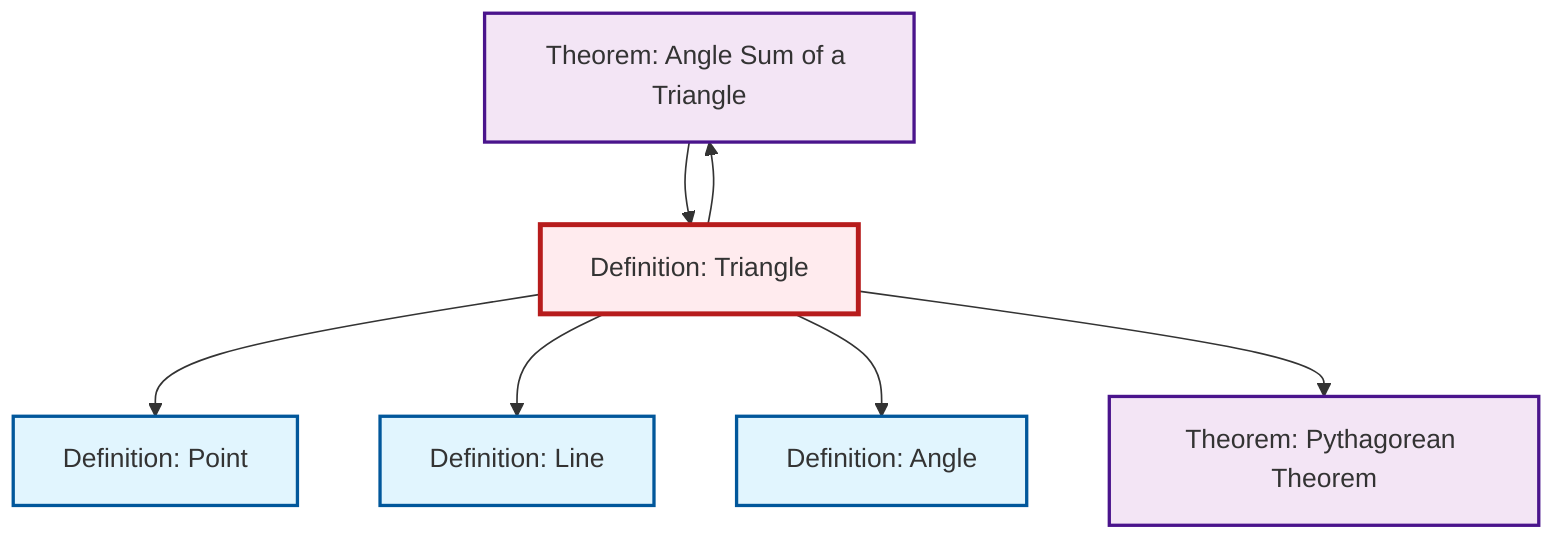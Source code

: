 graph TD
    classDef definition fill:#e1f5fe,stroke:#01579b,stroke-width:2px
    classDef theorem fill:#f3e5f5,stroke:#4a148c,stroke-width:2px
    classDef axiom fill:#fff3e0,stroke:#e65100,stroke-width:2px
    classDef example fill:#e8f5e9,stroke:#1b5e20,stroke-width:2px
    classDef current fill:#ffebee,stroke:#b71c1c,stroke-width:3px
    def-point["Definition: Point"]:::definition
    thm-angle-sum-triangle["Theorem: Angle Sum of a Triangle"]:::theorem
    def-line["Definition: Line"]:::definition
    thm-pythagorean["Theorem: Pythagorean Theorem"]:::theorem
    def-triangle["Definition: Triangle"]:::definition
    def-angle["Definition: Angle"]:::definition
    def-triangle --> def-point
    def-triangle --> def-line
    def-triangle --> thm-angle-sum-triangle
    def-triangle --> def-angle
    def-triangle --> thm-pythagorean
    thm-angle-sum-triangle --> def-triangle
    class def-triangle current